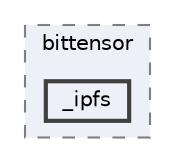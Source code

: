 digraph "/Users/macthrasher/bittensor/bittensor/_ipfs"
{
 // LATEX_PDF_SIZE
  bgcolor="transparent";
  edge [fontname=Helvetica,fontsize=10,labelfontname=Helvetica,labelfontsize=10];
  node [fontname=Helvetica,fontsize=10,shape=box,height=0.2,width=0.4];
  compound=true
  subgraph clusterdir_f169d542b9721b111e65b1075befb384 {
    graph [ bgcolor="#edf0f7", pencolor="grey50", label="bittensor", fontname=Helvetica,fontsize=10 style="filled,dashed", URL="dir_f169d542b9721b111e65b1075befb384.html",tooltip=""]
  dir_d9ee512f55884345c7dcd50fa74bbf1d [label="_ipfs", fillcolor="#edf0f7", color="grey25", style="filled,bold", URL="dir_d9ee512f55884345c7dcd50fa74bbf1d.html",tooltip=""];
  }
}

